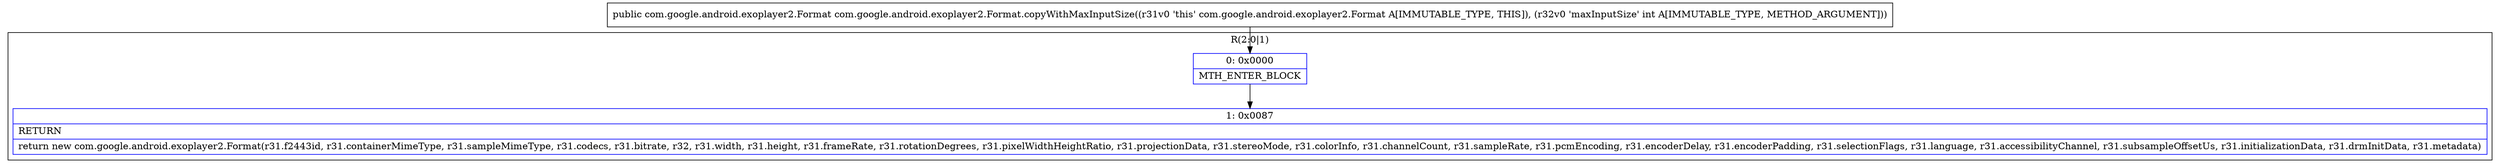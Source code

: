 digraph "CFG forcom.google.android.exoplayer2.Format.copyWithMaxInputSize(I)Lcom\/google\/android\/exoplayer2\/Format;" {
subgraph cluster_Region_1274152069 {
label = "R(2:0|1)";
node [shape=record,color=blue];
Node_0 [shape=record,label="{0\:\ 0x0000|MTH_ENTER_BLOCK\l}"];
Node_1 [shape=record,label="{1\:\ 0x0087|RETURN\l|return new com.google.android.exoplayer2.Format(r31.f2443id, r31.containerMimeType, r31.sampleMimeType, r31.codecs, r31.bitrate, r32, r31.width, r31.height, r31.frameRate, r31.rotationDegrees, r31.pixelWidthHeightRatio, r31.projectionData, r31.stereoMode, r31.colorInfo, r31.channelCount, r31.sampleRate, r31.pcmEncoding, r31.encoderDelay, r31.encoderPadding, r31.selectionFlags, r31.language, r31.accessibilityChannel, r31.subsampleOffsetUs, r31.initializationData, r31.drmInitData, r31.metadata)\l}"];
}
MethodNode[shape=record,label="{public com.google.android.exoplayer2.Format com.google.android.exoplayer2.Format.copyWithMaxInputSize((r31v0 'this' com.google.android.exoplayer2.Format A[IMMUTABLE_TYPE, THIS]), (r32v0 'maxInputSize' int A[IMMUTABLE_TYPE, METHOD_ARGUMENT])) }"];
MethodNode -> Node_0;
Node_0 -> Node_1;
}

